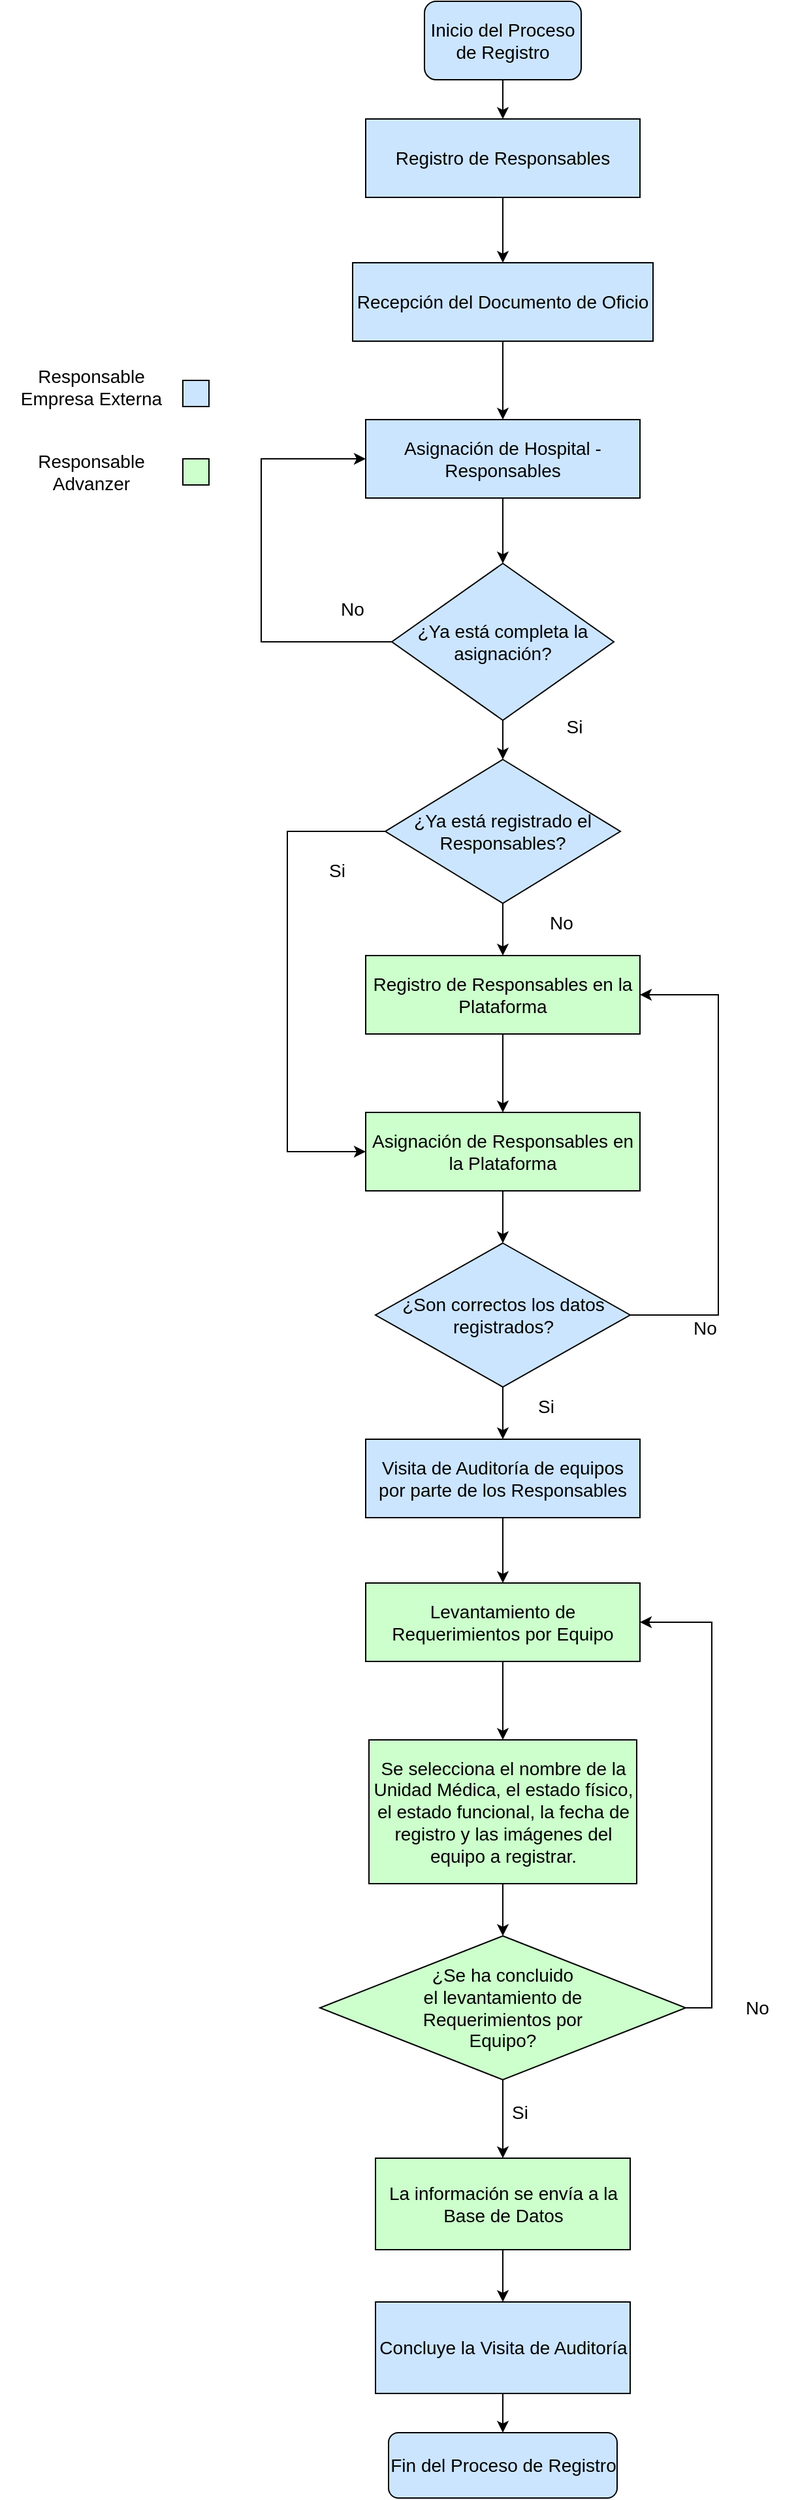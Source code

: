<mxfile version="18.0.2" type="github">
  <diagram id="5mKBnW2prBp7RlVzAX1t" name="Page-1">
    <mxGraphModel dx="1665" dy="1804" grid="1" gridSize="10" guides="1" tooltips="1" connect="1" arrows="1" fold="1" page="1" pageScale="1" pageWidth="850" pageHeight="1100" math="0" shadow="0">
      <root>
        <mxCell id="0" />
        <mxCell id="1" parent="0" />
        <mxCell id="VAwOMksw4sQdeCng20eN-5" style="edgeStyle=orthogonalEdgeStyle;rounded=0;orthogonalLoop=1;jettySize=auto;html=1;exitX=0.5;exitY=1;exitDx=0;exitDy=0;fontSize=14;" parent="1" source="mxUBtGA6eSVfTGZ_Xl6k-4" target="VAwOMksw4sQdeCng20eN-2" edge="1">
          <mxGeometry relative="1" as="geometry" />
        </mxCell>
        <mxCell id="mxUBtGA6eSVfTGZ_Xl6k-4" value="Registro de Responsables" style="rounded=0;whiteSpace=wrap;html=1;fontSize=14;fillColor=#CCE5FF;fontColor=#000000;" parent="1" vertex="1">
          <mxGeometry x="300" y="-930" width="210" height="60" as="geometry" />
        </mxCell>
        <mxCell id="VAwOMksw4sQdeCng20eN-13" style="edgeStyle=orthogonalEdgeStyle;rounded=0;orthogonalLoop=1;jettySize=auto;html=1;exitX=0.5;exitY=1;exitDx=0;exitDy=0;fontSize=14;" parent="1" source="mxUBtGA6eSVfTGZ_Xl6k-5" target="mxUBtGA6eSVfTGZ_Xl6k-8" edge="1">
          <mxGeometry relative="1" as="geometry" />
        </mxCell>
        <mxCell id="mxUBtGA6eSVfTGZ_Xl6k-5" value="Asignación de Hospital - Responsables" style="rounded=0;whiteSpace=wrap;html=1;fontSize=14;fillColor=#CCE5FF;fontColor=#000000;" parent="1" vertex="1">
          <mxGeometry x="300" y="-700" width="210" height="60" as="geometry" />
        </mxCell>
        <mxCell id="VAwOMksw4sQdeCng20eN-3" style="edgeStyle=orthogonalEdgeStyle;rounded=0;orthogonalLoop=1;jettySize=auto;html=1;exitX=0;exitY=0.5;exitDx=0;exitDy=0;entryX=0;entryY=0.5;entryDx=0;entryDy=0;fontSize=14;" parent="1" source="mxUBtGA6eSVfTGZ_Xl6k-8" target="mxUBtGA6eSVfTGZ_Xl6k-5" edge="1">
          <mxGeometry relative="1" as="geometry">
            <Array as="points">
              <mxPoint x="220" y="-530" />
              <mxPoint x="220" y="-670" />
            </Array>
          </mxGeometry>
        </mxCell>
        <mxCell id="mxUBtGA6eSVfTGZ_Xl6k-8" value="¿Ya está completa la asignación?" style="rhombus;whiteSpace=wrap;html=1;fontSize=14;fillColor=#CCE5FF;fontColor=#000000;" parent="1" vertex="1">
          <mxGeometry x="320" y="-590" width="170" height="120" as="geometry" />
        </mxCell>
        <mxCell id="mxUBtGA6eSVfTGZ_Xl6k-11" value="" style="endArrow=classic;html=1;rounded=0;fontSize=14;" parent="1" source="mxUBtGA6eSVfTGZ_Xl6k-8" target="mxUBtGA6eSVfTGZ_Xl6k-18" edge="1">
          <mxGeometry width="50" height="50" relative="1" as="geometry">
            <mxPoint x="280" y="-500" as="sourcePoint" />
            <mxPoint x="405" y="-420" as="targetPoint" />
          </mxGeometry>
        </mxCell>
        <mxCell id="mxUBtGA6eSVfTGZ_Xl6k-12" value="No" style="text;html=1;strokeColor=none;fillColor=none;align=center;verticalAlign=middle;whiteSpace=wrap;rounded=0;fontSize=14;" parent="1" vertex="1">
          <mxGeometry x="260" y="-570" width="60" height="30" as="geometry" />
        </mxCell>
        <mxCell id="mxUBtGA6eSVfTGZ_Xl6k-14" value="Si" style="text;html=1;strokeColor=none;fillColor=none;align=center;verticalAlign=middle;whiteSpace=wrap;rounded=0;fontSize=14;" parent="1" vertex="1">
          <mxGeometry x="430" y="-480" width="60" height="30" as="geometry" />
        </mxCell>
        <mxCell id="mxUBtGA6eSVfTGZ_Xl6k-16" value="Registro de Responsables en la Plataforma" style="rounded=0;whiteSpace=wrap;html=1;fontSize=14;fillColor=#CCFFCC;fontColor=#000000;" parent="1" vertex="1">
          <mxGeometry x="300" y="-290" width="210" height="60" as="geometry" />
        </mxCell>
        <mxCell id="mxUBtGA6eSVfTGZ_Xl6k-56" style="edgeStyle=orthogonalEdgeStyle;rounded=0;orthogonalLoop=1;jettySize=auto;html=1;exitX=0;exitY=0.5;exitDx=0;exitDy=0;entryX=0;entryY=0.5;entryDx=0;entryDy=0;fontSize=14;" parent="1" source="mxUBtGA6eSVfTGZ_Xl6k-18" target="mxUBtGA6eSVfTGZ_Xl6k-22" edge="1">
          <mxGeometry relative="1" as="geometry">
            <Array as="points">
              <mxPoint x="240" y="-385" />
              <mxPoint x="240" y="-140" />
            </Array>
          </mxGeometry>
        </mxCell>
        <mxCell id="mxUBtGA6eSVfTGZ_Xl6k-18" value="¿Ya está registrado el Responsables?" style="rhombus;whiteSpace=wrap;html=1;fontSize=14;fillColor=#CCE5FF;fontColor=#000000;" parent="1" vertex="1">
          <mxGeometry x="315" y="-440" width="180" height="110" as="geometry" />
        </mxCell>
        <mxCell id="mxUBtGA6eSVfTGZ_Xl6k-19" value="" style="endArrow=classic;html=1;rounded=0;fontSize=14;" parent="1" source="mxUBtGA6eSVfTGZ_Xl6k-18" target="mxUBtGA6eSVfTGZ_Xl6k-16" edge="1">
          <mxGeometry width="50" height="50" relative="1" as="geometry">
            <mxPoint x="280" y="-420" as="sourcePoint" />
            <mxPoint x="330" y="-470" as="targetPoint" />
          </mxGeometry>
        </mxCell>
        <mxCell id="mxUBtGA6eSVfTGZ_Xl6k-20" value="Si" style="text;whiteSpace=wrap;html=1;fontSize=14;" parent="1" vertex="1">
          <mxGeometry x="270" y="-370" width="40" height="30" as="geometry" />
        </mxCell>
        <mxCell id="mxUBtGA6eSVfTGZ_Xl6k-21" value="No" style="text;html=1;strokeColor=none;fillColor=none;align=center;verticalAlign=middle;whiteSpace=wrap;rounded=0;fontSize=14;" parent="1" vertex="1">
          <mxGeometry x="420" y="-330" width="60" height="30" as="geometry" />
        </mxCell>
        <mxCell id="mxUBtGA6eSVfTGZ_Xl6k-22" value="Asignación de Responsables en la Plataforma" style="rounded=0;whiteSpace=wrap;html=1;fontSize=14;fillColor=#CCFFCC;fontColor=#000000;" parent="1" vertex="1">
          <mxGeometry x="300" y="-170" width="210" height="60" as="geometry" />
        </mxCell>
        <mxCell id="mxUBtGA6eSVfTGZ_Xl6k-25" value="" style="endArrow=classic;html=1;rounded=0;fontSize=14;" parent="1" source="mxUBtGA6eSVfTGZ_Xl6k-16" target="mxUBtGA6eSVfTGZ_Xl6k-22" edge="1">
          <mxGeometry width="50" height="50" relative="1" as="geometry">
            <mxPoint x="280" y="-150" as="sourcePoint" />
            <mxPoint x="330" y="-200" as="targetPoint" />
          </mxGeometry>
        </mxCell>
        <mxCell id="mxUBtGA6eSVfTGZ_Xl6k-57" style="edgeStyle=orthogonalEdgeStyle;rounded=0;orthogonalLoop=1;jettySize=auto;html=1;exitX=1;exitY=0.5;exitDx=0;exitDy=0;entryX=1;entryY=0.5;entryDx=0;entryDy=0;fontSize=14;" parent="1" source="mxUBtGA6eSVfTGZ_Xl6k-26" target="mxUBtGA6eSVfTGZ_Xl6k-16" edge="1">
          <mxGeometry relative="1" as="geometry">
            <Array as="points">
              <mxPoint x="570" y="-15" />
              <mxPoint x="570" y="-260" />
            </Array>
          </mxGeometry>
        </mxCell>
        <mxCell id="mxUBtGA6eSVfTGZ_Xl6k-26" value="¿Son correctos los datos registrados?" style="rhombus;whiteSpace=wrap;html=1;fontSize=14;fillColor=#CCE5FF;fontColor=#000000;" parent="1" vertex="1">
          <mxGeometry x="307.5" y="-70" width="195" height="110" as="geometry" />
        </mxCell>
        <mxCell id="mxUBtGA6eSVfTGZ_Xl6k-27" value="" style="endArrow=classic;html=1;rounded=0;fontSize=14;" parent="1" source="mxUBtGA6eSVfTGZ_Xl6k-22" target="mxUBtGA6eSVfTGZ_Xl6k-26" edge="1">
          <mxGeometry width="50" height="50" relative="1" as="geometry">
            <mxPoint x="280" y="-30" as="sourcePoint" />
            <mxPoint x="330" y="-80" as="targetPoint" />
          </mxGeometry>
        </mxCell>
        <mxCell id="mxUBtGA6eSVfTGZ_Xl6k-29" value="No" style="text;html=1;strokeColor=none;fillColor=none;align=center;verticalAlign=middle;whiteSpace=wrap;rounded=0;fontSize=14;" parent="1" vertex="1">
          <mxGeometry x="530" y="-20" width="60" height="30" as="geometry" />
        </mxCell>
        <mxCell id="mxUBtGA6eSVfTGZ_Xl6k-38" style="edgeStyle=orthogonalEdgeStyle;rounded=0;orthogonalLoop=1;jettySize=auto;html=1;exitX=0.5;exitY=1;exitDx=0;exitDy=0;fontSize=14;" parent="1" source="mxUBtGA6eSVfTGZ_Xl6k-30" edge="1">
          <mxGeometry relative="1" as="geometry">
            <mxPoint x="405" y="190" as="targetPoint" />
          </mxGeometry>
        </mxCell>
        <mxCell id="mxUBtGA6eSVfTGZ_Xl6k-30" value="Visita de Auditoría de equipos por parte de los Responsables" style="rounded=0;whiteSpace=wrap;html=1;fontSize=14;fillColor=#CCE5FF;fontColor=#000000;" parent="1" vertex="1">
          <mxGeometry x="300" y="80" width="210" height="60" as="geometry" />
        </mxCell>
        <mxCell id="mxUBtGA6eSVfTGZ_Xl6k-31" value="" style="endArrow=classic;html=1;rounded=0;fontSize=14;" parent="1" source="mxUBtGA6eSVfTGZ_Xl6k-26" target="mxUBtGA6eSVfTGZ_Xl6k-30" edge="1">
          <mxGeometry width="50" height="50" relative="1" as="geometry">
            <mxPoint x="410" y="-15" as="sourcePoint" />
            <mxPoint x="330" y="-80" as="targetPoint" />
          </mxGeometry>
        </mxCell>
        <mxCell id="mxUBtGA6eSVfTGZ_Xl6k-34" value="Si" style="text;whiteSpace=wrap;html=1;fontSize=14;" parent="1" vertex="1">
          <mxGeometry x="430" y="40" width="40" height="30" as="geometry" />
        </mxCell>
        <mxCell id="mxUBtGA6eSVfTGZ_Xl6k-44" style="edgeStyle=orthogonalEdgeStyle;rounded=0;orthogonalLoop=1;jettySize=auto;html=1;exitX=0.5;exitY=1;exitDx=0;exitDy=0;fontSize=14;" parent="1" source="mxUBtGA6eSVfTGZ_Xl6k-39" target="mxUBtGA6eSVfTGZ_Xl6k-43" edge="1">
          <mxGeometry relative="1" as="geometry" />
        </mxCell>
        <mxCell id="mxUBtGA6eSVfTGZ_Xl6k-39" value="Levantamiento de Requerimientos por Equipo" style="rounded=0;whiteSpace=wrap;html=1;fontSize=14;fillColor=#CCFFCC;fontColor=#000000;" parent="1" vertex="1">
          <mxGeometry x="300" y="190" width="210" height="60" as="geometry" />
        </mxCell>
        <mxCell id="mxUBtGA6eSVfTGZ_Xl6k-42" style="edgeStyle=orthogonalEdgeStyle;rounded=0;orthogonalLoop=1;jettySize=auto;html=1;exitX=1;exitY=0.5;exitDx=0;exitDy=0;entryX=1;entryY=0.5;entryDx=0;entryDy=0;fontSize=14;" parent="1" source="mxUBtGA6eSVfTGZ_Xl6k-41" target="mxUBtGA6eSVfTGZ_Xl6k-39" edge="1">
          <mxGeometry relative="1" as="geometry" />
        </mxCell>
        <mxCell id="mxUBtGA6eSVfTGZ_Xl6k-47" style="edgeStyle=orthogonalEdgeStyle;rounded=0;orthogonalLoop=1;jettySize=auto;html=1;exitX=0.5;exitY=1;exitDx=0;exitDy=0;fontSize=14;" parent="1" source="mxUBtGA6eSVfTGZ_Xl6k-41" target="mxUBtGA6eSVfTGZ_Xl6k-46" edge="1">
          <mxGeometry relative="1" as="geometry" />
        </mxCell>
        <mxCell id="mxUBtGA6eSVfTGZ_Xl6k-41" value="&lt;div&gt;¿Se ha concluido &lt;br&gt;&lt;/div&gt;&lt;div&gt;el levantamiento de&lt;/div&gt;&lt;div&gt;Requerimientos por&lt;/div&gt;&lt;div&gt;Equipo?&lt;/div&gt;" style="rhombus;whiteSpace=wrap;html=1;fontSize=14;fillColor=#CCFFCC;fontColor=#000000;" parent="1" vertex="1">
          <mxGeometry x="265" y="460" width="280" height="110" as="geometry" />
        </mxCell>
        <mxCell id="mxUBtGA6eSVfTGZ_Xl6k-45" style="edgeStyle=orthogonalEdgeStyle;rounded=0;orthogonalLoop=1;jettySize=auto;html=1;exitX=0.5;exitY=1;exitDx=0;exitDy=0;fontSize=14;" parent="1" source="mxUBtGA6eSVfTGZ_Xl6k-43" target="mxUBtGA6eSVfTGZ_Xl6k-41" edge="1">
          <mxGeometry relative="1" as="geometry" />
        </mxCell>
        <mxCell id="mxUBtGA6eSVfTGZ_Xl6k-43" value="Se selecciona el nombre de la Unidad Médica, el estado físico, el estado funcional, la fecha de registro y las imágenes del equipo a registrar." style="rounded=0;whiteSpace=wrap;html=1;fontSize=14;fillColor=#CCFFCC;fontColor=#000000;" parent="1" vertex="1">
          <mxGeometry x="302.5" y="310" width="205" height="110" as="geometry" />
        </mxCell>
        <mxCell id="mxUBtGA6eSVfTGZ_Xl6k-50" style="edgeStyle=orthogonalEdgeStyle;rounded=0;orthogonalLoop=1;jettySize=auto;html=1;exitX=0.5;exitY=1;exitDx=0;exitDy=0;fontSize=14;" parent="1" source="mxUBtGA6eSVfTGZ_Xl6k-46" target="mxUBtGA6eSVfTGZ_Xl6k-49" edge="1">
          <mxGeometry relative="1" as="geometry" />
        </mxCell>
        <mxCell id="mxUBtGA6eSVfTGZ_Xl6k-46" value="La información se envía a la Base de Datos" style="rounded=0;whiteSpace=wrap;html=1;fontSize=14;fillColor=#CCFFCC;fontColor=#000000;" parent="1" vertex="1">
          <mxGeometry x="307.5" y="630" width="195" height="70" as="geometry" />
        </mxCell>
        <mxCell id="mxUBtGA6eSVfTGZ_Xl6k-52" style="edgeStyle=orthogonalEdgeStyle;rounded=0;orthogonalLoop=1;jettySize=auto;html=1;exitX=0.5;exitY=1;exitDx=0;exitDy=0;fontSize=14;" parent="1" source="mxUBtGA6eSVfTGZ_Xl6k-49" target="mxUBtGA6eSVfTGZ_Xl6k-51" edge="1">
          <mxGeometry relative="1" as="geometry" />
        </mxCell>
        <mxCell id="mxUBtGA6eSVfTGZ_Xl6k-49" value="Concluye la Visita de Auditoría" style="rounded=0;whiteSpace=wrap;html=1;fontSize=14;fillColor=#CCE5FF;fontColor=#000000;" parent="1" vertex="1">
          <mxGeometry x="307.5" y="740" width="195" height="70" as="geometry" />
        </mxCell>
        <mxCell id="mxUBtGA6eSVfTGZ_Xl6k-51" value="Fin del Proceso de Registro" style="rounded=1;whiteSpace=wrap;html=1;fontSize=14;fillColor=#CCE5FF;fontColor=#000000;" parent="1" vertex="1">
          <mxGeometry x="317.5" y="840" width="175" height="50" as="geometry" />
        </mxCell>
        <mxCell id="mxUBtGA6eSVfTGZ_Xl6k-53" value="Si" style="text;whiteSpace=wrap;html=1;fontSize=14;" parent="1" vertex="1">
          <mxGeometry x="410" y="580" width="40" height="30" as="geometry" />
        </mxCell>
        <mxCell id="mxUBtGA6eSVfTGZ_Xl6k-54" value="No" style="text;html=1;strokeColor=none;fillColor=none;align=center;verticalAlign=middle;whiteSpace=wrap;rounded=0;fontSize=14;" parent="1" vertex="1">
          <mxGeometry x="570" y="500" width="60" height="30" as="geometry" />
        </mxCell>
        <mxCell id="VAwOMksw4sQdeCng20eN-4" style="edgeStyle=orthogonalEdgeStyle;rounded=0;orthogonalLoop=1;jettySize=auto;html=1;exitX=0.5;exitY=1;exitDx=0;exitDy=0;fontSize=14;" parent="1" source="VAwOMksw4sQdeCng20eN-1" target="mxUBtGA6eSVfTGZ_Xl6k-4" edge="1">
          <mxGeometry relative="1" as="geometry" />
        </mxCell>
        <mxCell id="VAwOMksw4sQdeCng20eN-1" value="&lt;font style=&quot;font-size: 14px;&quot;&gt;Inicio del Proceso de Registro&lt;br&gt;&lt;/font&gt;" style="rounded=1;whiteSpace=wrap;html=1;fillColor=#CCE5FF;fontColor=#000000;" parent="1" vertex="1">
          <mxGeometry x="345" y="-1020" width="120" height="60" as="geometry" />
        </mxCell>
        <mxCell id="VAwOMksw4sQdeCng20eN-6" style="edgeStyle=orthogonalEdgeStyle;rounded=0;orthogonalLoop=1;jettySize=auto;html=1;exitX=0.5;exitY=1;exitDx=0;exitDy=0;fontSize=14;" parent="1" source="VAwOMksw4sQdeCng20eN-2" target="mxUBtGA6eSVfTGZ_Xl6k-5" edge="1">
          <mxGeometry relative="1" as="geometry" />
        </mxCell>
        <mxCell id="VAwOMksw4sQdeCng20eN-2" value="&lt;font style=&quot;font-size: 14px;&quot;&gt;Recepción del Documento de Oficio&lt;/font&gt;" style="rounded=0;whiteSpace=wrap;html=1;fontSize=14;fillColor=#CCE5FF;fontColor=#000000;" parent="1" vertex="1">
          <mxGeometry x="290" y="-820" width="230" height="60" as="geometry" />
        </mxCell>
        <mxCell id="VAwOMksw4sQdeCng20eN-7" value="" style="rounded=0;whiteSpace=wrap;html=1;fontSize=14;fillColor=#CCE5FF;" parent="1" vertex="1">
          <mxGeometry x="160" y="-730" width="20" height="20" as="geometry" />
        </mxCell>
        <mxCell id="VAwOMksw4sQdeCng20eN-8" value="Responsable Empresa Externa" style="text;html=1;strokeColor=none;fillColor=none;align=center;verticalAlign=middle;whiteSpace=wrap;rounded=0;fontSize=14;" parent="1" vertex="1">
          <mxGeometry x="20" y="-740" width="140" height="30" as="geometry" />
        </mxCell>
        <mxCell id="VAwOMksw4sQdeCng20eN-11" value="" style="rounded=0;whiteSpace=wrap;html=1;fontSize=14;fillColor=#CCFFCC;" parent="1" vertex="1">
          <mxGeometry x="160" y="-670" width="20" height="20" as="geometry" />
        </mxCell>
        <mxCell id="VAwOMksw4sQdeCng20eN-12" value="Responsable Advanzer" style="text;html=1;strokeColor=none;fillColor=none;align=center;verticalAlign=middle;whiteSpace=wrap;rounded=0;fontSize=14;" parent="1" vertex="1">
          <mxGeometry x="20" y="-675" width="140" height="30" as="geometry" />
        </mxCell>
      </root>
    </mxGraphModel>
  </diagram>
</mxfile>
